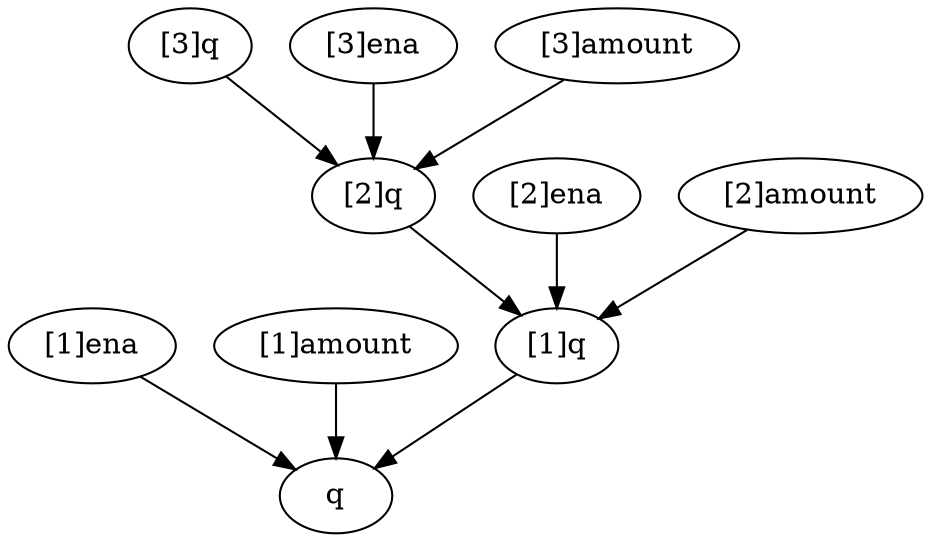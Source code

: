 strict digraph "" {
	"[1]q"	[complexity=16,
		importance=3.33333333333,
		rank=0.208333333333];
	q	[complexity=8,
		importance=0.666666666667,
		rank=0.0833333333333];
	"[1]q" -> q;
	"[3]q"	[complexity=32,
		importance=56.6666666667,
		rank=1.77083333333];
	"[2]q"	[complexity=24,
		importance=14.0,
		rank=0.583333333333];
	"[3]q" -> "[2]q";
	"[2]ena"	[complexity=17,
		importance=13.5,
		rank=0.794117647059];
	"[2]ena" -> "[1]q";
	"[2]q" -> "[1]q";
	"[1]ena"	[complexity=9,
		importance=2.83333333333,
		rank=0.314814814815];
	"[1]ena" -> q;
	"[3]ena"	[complexity=25,
		importance=56.1666666667,
		rank=2.24666666667];
	"[3]ena" -> "[2]q";
	"[3]amount"	[complexity=25,
		importance=56.1666666667,
		rank=2.24666666667];
	"[3]amount" -> "[2]q";
	"[1]amount"	[complexity=9,
		importance=2.83333333333,
		rank=0.314814814815];
	"[1]amount" -> q;
	"[2]amount"	[complexity=17,
		importance=13.5,
		rank=0.794117647059];
	"[2]amount" -> "[1]q";
}
